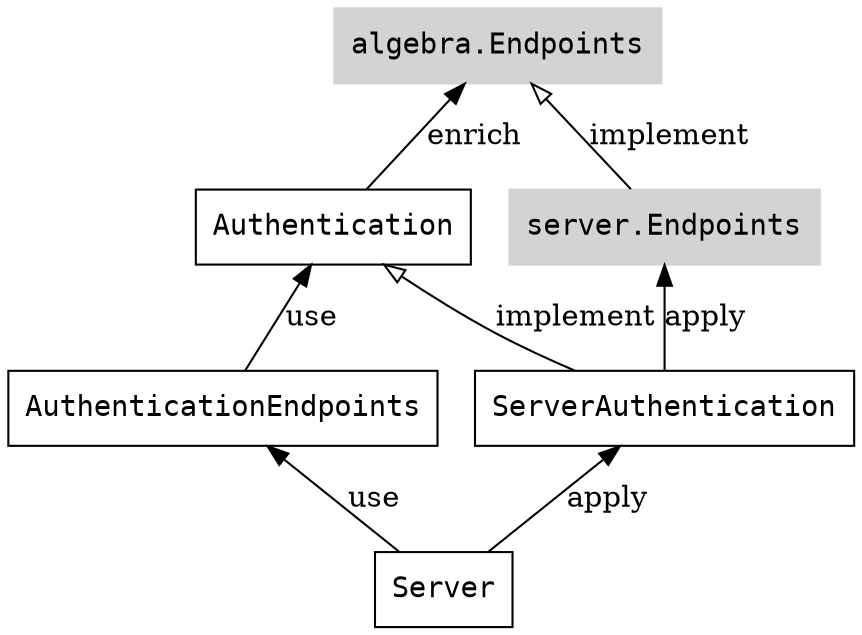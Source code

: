 digraph {
  rankdir=BT
  node [fontname=mono,shape=box]
  algebraEndpoints [label="algebra.Endpoints", style=filled, color=lightGray]
  serverEndpoints [label="server.Endpoints", style=filled, color=lightGray]

  serverEndpoints -> algebraEndpoints [arrowhead=onormal,label="implement"]

  Authentication -> algebraEndpoints [label="enrich"]
  AuthenticationEndpoints -> Authentication [label="use"]
  ServerAuthentication -> Authentication [label="implement", arrowhead=onormal]
  ServerAuthentication -> serverEndpoints [label="apply"]
  Server -> AuthenticationEndpoints [label="use"]
  Server -> ServerAuthentication [label="apply"]

}
